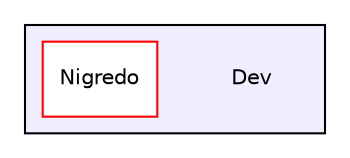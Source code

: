 digraph "C:/Dev" {
  compound=true
  node [ fontsize="10", fontname="Helvetica"];
  edge [ labelfontsize="10", labelfontname="Helvetica"];
  subgraph clusterdir_d99d5d4662bf24521eef49da6a8cd34d {
    graph [ bgcolor="#eeeeff", pencolor="black", label="" URL="dir_d99d5d4662bf24521eef49da6a8cd34d.html"];
    dir_d99d5d4662bf24521eef49da6a8cd34d [shape=plaintext label="Dev"];
    dir_0c2f4203b3134f33efd6b4e7be129900 [shape=box label="Nigredo" color="red" fillcolor="white" style="filled" URL="dir_0c2f4203b3134f33efd6b4e7be129900.html"];
  }
}
